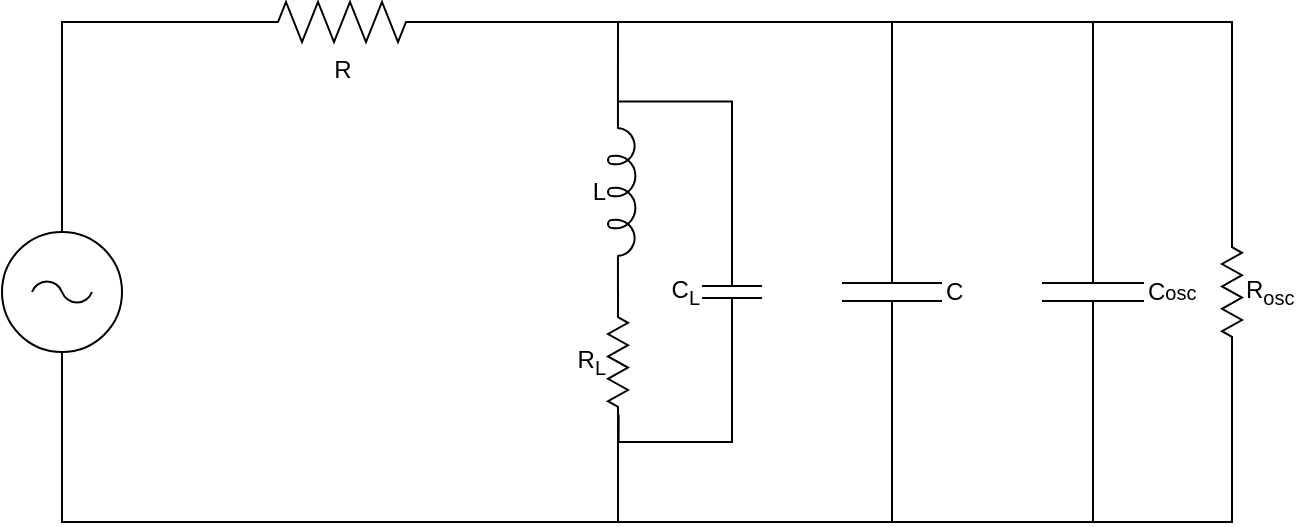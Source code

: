 <mxfile version="12.1.0" type="device" pages="1"><diagram name="Page-1" id="7e0a89b8-554c-2b80-1dc8-d5c74ca68de4"><mxGraphModel dx="939" dy="535" grid="1" gridSize="10" guides="1" tooltips="1" connect="1" arrows="1" fold="1" page="1" pageScale="1" pageWidth="1100" pageHeight="850" background="#ffffff" math="0" shadow="0"><root><mxCell id="0"/><mxCell id="1" parent="0"/><mxCell id="_ODO-XHnkfAsRKk4k8ts-9" style="edgeStyle=orthogonalEdgeStyle;rounded=0;orthogonalLoop=1;jettySize=auto;html=1;exitX=0.5;exitY=0;exitDx=0;exitDy=0;exitPerimeter=0;entryX=0;entryY=0.5;entryDx=0;entryDy=0;entryPerimeter=0;endArrow=none;endFill=0;" edge="1" parent="1" source="_ODO-XHnkfAsRKk4k8ts-1" target="_ODO-XHnkfAsRKk4k8ts-2"><mxGeometry relative="1" as="geometry"/></mxCell><mxCell id="_ODO-XHnkfAsRKk4k8ts-1" value="" style="pointerEvents=1;verticalLabelPosition=bottom;shadow=0;dashed=0;align=center;fillColor=#ffffff;html=1;verticalAlign=top;strokeWidth=1;shape=mxgraph.electrical.signal_sources.ac_source;" vertex="1" parent="1"><mxGeometry x="240" y="345" width="60" height="60" as="geometry"/></mxCell><mxCell id="_ODO-XHnkfAsRKk4k8ts-10" style="edgeStyle=orthogonalEdgeStyle;rounded=0;orthogonalLoop=1;jettySize=auto;html=1;exitX=1;exitY=0.5;exitDx=0;exitDy=0;exitPerimeter=0;entryX=0;entryY=0.645;entryDx=0;entryDy=0;entryPerimeter=0;endArrow=none;endFill=0;" edge="1" parent="1" source="_ODO-XHnkfAsRKk4k8ts-2" target="_ODO-XHnkfAsRKk4k8ts-8"><mxGeometry relative="1" as="geometry"/></mxCell><mxCell id="_ODO-XHnkfAsRKk4k8ts-2" value="R" style="pointerEvents=1;verticalLabelPosition=bottom;shadow=0;dashed=0;align=center;fillColor=#ffffff;html=1;verticalAlign=top;strokeWidth=1;shape=mxgraph.electrical.resistors.resistor_2;" vertex="1" parent="1"><mxGeometry x="360" y="230" width="100" height="20" as="geometry"/></mxCell><mxCell id="_ODO-XHnkfAsRKk4k8ts-16" style="edgeStyle=orthogonalEdgeStyle;rounded=0;orthogonalLoop=1;jettySize=auto;html=1;exitX=0;exitY=0.5;exitDx=0;exitDy=0;exitPerimeter=0;endArrow=none;endFill=0;" edge="1" parent="1" source="_ODO-XHnkfAsRKk4k8ts-3"><mxGeometry relative="1" as="geometry"><mxPoint x="540" y="240" as="targetPoint"/><Array as="points"><mxPoint x="685" y="240"/></Array></mxGeometry></mxCell><mxCell id="_ODO-XHnkfAsRKk4k8ts-17" style="edgeStyle=orthogonalEdgeStyle;rounded=0;orthogonalLoop=1;jettySize=auto;html=1;exitX=1;exitY=0.5;exitDx=0;exitDy=0;exitPerimeter=0;endArrow=none;endFill=0;" edge="1" parent="1" source="_ODO-XHnkfAsRKk4k8ts-3"><mxGeometry relative="1" as="geometry"><mxPoint x="540" y="490" as="targetPoint"/><Array as="points"><mxPoint x="685" y="490"/><mxPoint x="540" y="490"/></Array></mxGeometry></mxCell><mxCell id="_ODO-XHnkfAsRKk4k8ts-3" value="C" style="pointerEvents=1;verticalLabelPosition=middle;shadow=0;dashed=0;align=left;fillColor=#ffffff;html=1;verticalAlign=middle;strokeWidth=1;shape=mxgraph.electrical.capacitors.capacitor_1;direction=south;labelPosition=right;" vertex="1" parent="1"><mxGeometry x="660" y="330" width="50" height="90" as="geometry"/></mxCell><mxCell id="_ODO-XHnkfAsRKk4k8ts-18" style="edgeStyle=orthogonalEdgeStyle;rounded=0;orthogonalLoop=1;jettySize=auto;html=1;exitX=0;exitY=0.5;exitDx=0;exitDy=0;exitPerimeter=0;endArrow=none;endFill=0;" edge="1" parent="1" source="_ODO-XHnkfAsRKk4k8ts-4"><mxGeometry relative="1" as="geometry"><mxPoint x="680" y="240" as="targetPoint"/><Array as="points"><mxPoint x="786" y="240"/></Array></mxGeometry></mxCell><mxCell id="_ODO-XHnkfAsRKk4k8ts-19" style="edgeStyle=orthogonalEdgeStyle;rounded=0;orthogonalLoop=1;jettySize=auto;html=1;exitX=1;exitY=0.5;exitDx=0;exitDy=0;exitPerimeter=0;endArrow=none;endFill=0;" edge="1" parent="1" source="_ODO-XHnkfAsRKk4k8ts-4"><mxGeometry relative="1" as="geometry"><mxPoint x="680" y="490" as="targetPoint"/><Array as="points"><mxPoint x="786" y="490"/><mxPoint x="680" y="490"/></Array></mxGeometry></mxCell><mxCell id="_ODO-XHnkfAsRKk4k8ts-4" value="C&lt;span style=&quot;font-size: 10px&quot;&gt;osc&lt;/span&gt;" style="pointerEvents=1;verticalLabelPosition=middle;shadow=0;dashed=0;align=left;fillColor=#ffffff;html=1;verticalAlign=middle;strokeWidth=1;shape=mxgraph.electrical.capacitors.capacitor_1;direction=south;labelPosition=right;" vertex="1" parent="1"><mxGeometry x="760" y="330" width="51" height="90" as="geometry"/></mxCell><mxCell id="_ODO-XHnkfAsRKk4k8ts-12" style="edgeStyle=orthogonalEdgeStyle;rounded=0;orthogonalLoop=1;jettySize=auto;html=1;exitX=0;exitY=0.5;exitDx=0;exitDy=0;exitPerimeter=0;endArrow=none;endFill=0;entryX=0.047;entryY=0.619;entryDx=0;entryDy=0;entryPerimeter=0;" edge="1" parent="1" source="_ODO-XHnkfAsRKk4k8ts-5" target="_ODO-XHnkfAsRKk4k8ts-8"><mxGeometry relative="1" as="geometry"><mxPoint x="605" y="280" as="targetPoint"/></mxGeometry></mxCell><mxCell id="_ODO-XHnkfAsRKk4k8ts-14" style="edgeStyle=orthogonalEdgeStyle;rounded=0;orthogonalLoop=1;jettySize=auto;html=1;exitX=1;exitY=0.5;exitDx=0;exitDy=0;exitPerimeter=0;entryX=0.876;entryY=0.467;entryDx=0;entryDy=0;entryPerimeter=0;endArrow=none;endFill=0;" edge="1" parent="1" source="_ODO-XHnkfAsRKk4k8ts-5" target="_ODO-XHnkfAsRKk4k8ts-7"><mxGeometry relative="1" as="geometry"><Array as="points"><mxPoint x="605" y="450"/><mxPoint x="548" y="450"/></Array></mxGeometry></mxCell><mxCell id="_ODO-XHnkfAsRKk4k8ts-5" value="C&lt;sub&gt;L&lt;/sub&gt;" style="pointerEvents=1;verticalLabelPosition=middle;shadow=0;dashed=0;align=right;fillColor=#ffffff;html=1;verticalAlign=middle;strokeWidth=1;shape=mxgraph.electrical.capacitors.capacitor_1;direction=south;labelPosition=left;" vertex="1" parent="1"><mxGeometry x="590" y="345" width="30" height="60" as="geometry"/></mxCell><mxCell id="_ODO-XHnkfAsRKk4k8ts-20" style="edgeStyle=orthogonalEdgeStyle;rounded=0;orthogonalLoop=1;jettySize=auto;html=1;exitX=0;exitY=0.5;exitDx=0;exitDy=0;exitPerimeter=0;endArrow=none;endFill=0;" edge="1" parent="1" source="_ODO-XHnkfAsRKk4k8ts-6"><mxGeometry relative="1" as="geometry"><mxPoint x="780" y="240" as="targetPoint"/><Array as="points"><mxPoint x="855" y="240"/></Array></mxGeometry></mxCell><mxCell id="_ODO-XHnkfAsRKk4k8ts-21" style="edgeStyle=orthogonalEdgeStyle;rounded=0;orthogonalLoop=1;jettySize=auto;html=1;exitX=1;exitY=0.5;exitDx=0;exitDy=0;exitPerimeter=0;endArrow=none;endFill=0;" edge="1" parent="1" source="_ODO-XHnkfAsRKk4k8ts-6"><mxGeometry relative="1" as="geometry"><mxPoint x="780" y="490" as="targetPoint"/><Array as="points"><mxPoint x="855" y="490"/><mxPoint x="780" y="490"/></Array></mxGeometry></mxCell><mxCell id="_ODO-XHnkfAsRKk4k8ts-6" value="R&lt;sub&gt;osc&lt;/sub&gt;" style="pointerEvents=1;verticalLabelPosition=middle;shadow=0;dashed=0;align=left;fillColor=#ffffff;html=1;verticalAlign=middle;strokeWidth=1;shape=mxgraph.electrical.resistors.resistor_2;direction=south;labelPosition=right;" vertex="1" parent="1"><mxGeometry x="850" y="340" width="10" height="70" as="geometry"/></mxCell><mxCell id="_ODO-XHnkfAsRKk4k8ts-13" style="edgeStyle=orthogonalEdgeStyle;rounded=0;orthogonalLoop=1;jettySize=auto;html=1;exitX=1;exitY=0.5;exitDx=0;exitDy=0;exitPerimeter=0;entryX=0.5;entryY=1;entryDx=0;entryDy=0;entryPerimeter=0;endArrow=none;endFill=0;" edge="1" parent="1" source="_ODO-XHnkfAsRKk4k8ts-7" target="_ODO-XHnkfAsRKk4k8ts-1"><mxGeometry relative="1" as="geometry"><Array as="points"><mxPoint x="548" y="490"/><mxPoint x="270" y="490"/></Array></mxGeometry></mxCell><mxCell id="_ODO-XHnkfAsRKk4k8ts-7" value="R&lt;sub&gt;L&lt;/sub&gt;" style="pointerEvents=1;verticalLabelPosition=middle;shadow=0;dashed=0;align=right;fillColor=#ffffff;html=1;verticalAlign=middle;strokeWidth=1;shape=mxgraph.electrical.resistors.resistor_2;direction=south;labelPosition=left;" vertex="1" parent="1"><mxGeometry x="543" y="375" width="10" height="70" as="geometry"/></mxCell><mxCell id="_ODO-XHnkfAsRKk4k8ts-8" value="L" style="pointerEvents=1;verticalLabelPosition=middle;shadow=0;dashed=0;align=right;fillColor=#ffffff;html=1;verticalAlign=middle;strokeWidth=1;shape=mxgraph.electrical.inductors.inductor_5;direction=south;labelPosition=left;" vertex="1" parent="1"><mxGeometry x="543" y="275" width="14" height="100" as="geometry"/></mxCell></root></mxGraphModel></diagram></mxfile>